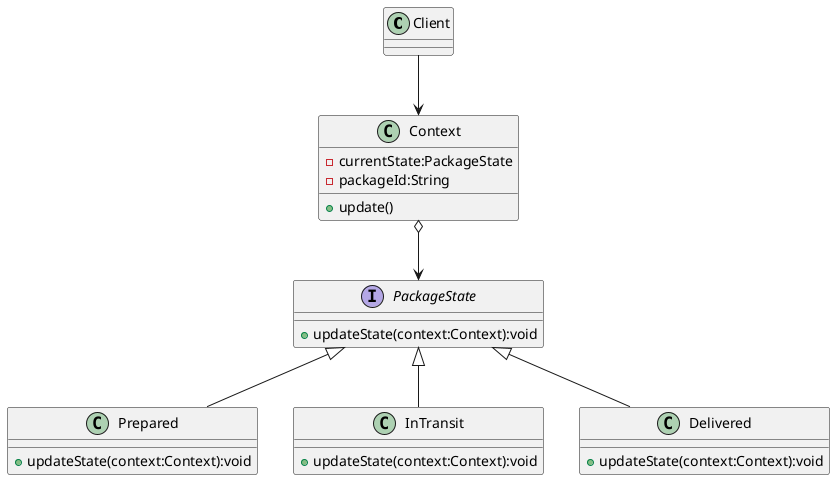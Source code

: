 @startuml

class Client

class Context {
-currentState:PackageState
-packageId:String
+update()
}

interface PackageState {
+updateState(context:Context):void
}

class Prepared {
+updateState(context:Context):void
}

class InTransit {
+updateState(context:Context):void
}

class Delivered {
+updateState(context:Context):void
}

Context o--> PackageState
PackageState <|-- Prepared
PackageState <|-- InTransit
PackageState <|-- Delivered
Client --> Context

@enduml